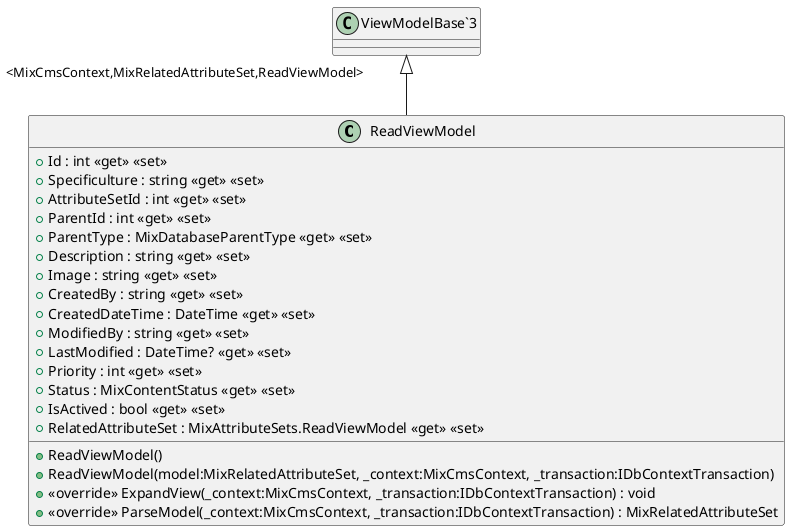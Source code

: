 @startuml
class ReadViewModel {
    + Id : int <<get>> <<set>>
    + Specificulture : string <<get>> <<set>>
    + AttributeSetId : int <<get>> <<set>>
    + ParentId : int <<get>> <<set>>
    + ParentType : MixDatabaseParentType <<get>> <<set>>
    + Description : string <<get>> <<set>>
    + Image : string <<get>> <<set>>
    + CreatedBy : string <<get>> <<set>>
    + CreatedDateTime : DateTime <<get>> <<set>>
    + ModifiedBy : string <<get>> <<set>>
    + LastModified : DateTime? <<get>> <<set>>
    + Priority : int <<get>> <<set>>
    + Status : MixContentStatus <<get>> <<set>>
    + IsActived : bool <<get>> <<set>>
    + RelatedAttributeSet : MixAttributeSets.ReadViewModel <<get>> <<set>>
    + ReadViewModel()
    + ReadViewModel(model:MixRelatedAttributeSet, _context:MixCmsContext, _transaction:IDbContextTransaction)
    + <<override>> ExpandView(_context:MixCmsContext, _transaction:IDbContextTransaction) : void
    + <<override>> ParseModel(_context:MixCmsContext, _transaction:IDbContextTransaction) : MixRelatedAttributeSet
}
"ViewModelBase`3" "<MixCmsContext,MixRelatedAttributeSet,ReadViewModel>" <|-- ReadViewModel
@enduml
